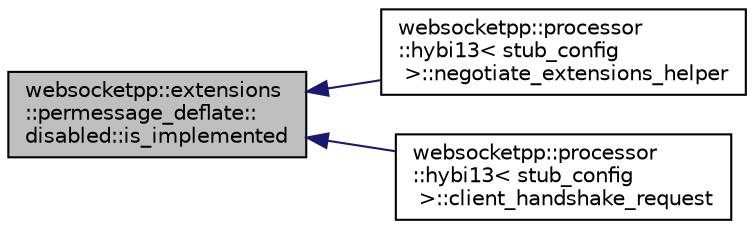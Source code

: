 digraph "websocketpp::extensions::permessage_deflate::disabled::is_implemented"
{
  edge [fontname="Helvetica",fontsize="10",labelfontname="Helvetica",labelfontsize="10"];
  node [fontname="Helvetica",fontsize="10",shape=record];
  rankdir="LR";
  Node22 [label="websocketpp::extensions\l::permessage_deflate::\ldisabled::is_implemented",height=0.2,width=0.4,color="black", fillcolor="grey75", style="filled", fontcolor="black"];
  Node22 -> Node23 [dir="back",color="midnightblue",fontsize="10",style="solid",fontname="Helvetica"];
  Node23 [label="websocketpp::processor\l::hybi13\< stub_config\l \>::negotiate_extensions_helper",height=0.2,width=0.4,color="black", fillcolor="white", style="filled",URL="$classwebsocketpp_1_1processor_1_1hybi13.html#a2bba499a185aa0219c2389532a332393",tooltip="Extension negotiation helper function. "];
  Node22 -> Node24 [dir="back",color="midnightblue",fontsize="10",style="solid",fontname="Helvetica"];
  Node24 [label="websocketpp::processor\l::hybi13\< stub_config\l \>::client_handshake_request",height=0.2,width=0.4,color="black", fillcolor="white", style="filled",URL="$classwebsocketpp_1_1processor_1_1hybi13.html#a587360571f5bb11b7d0c39b69566bf38",tooltip="Fill in a set of request headers for a client connection request. "];
}
